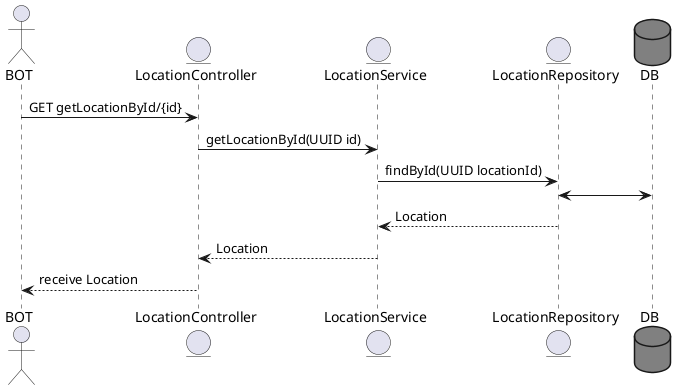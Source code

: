@startuml
'https://plantuml.com/sequence-diagram

actor BOT
entity LocationController
entity LocationService
entity LocationRepository
database DB #grey

BOT -> LocationController : GET getLocationById/{id}
LocationController -> LocationService: getLocationById(UUID id)
LocationService -> LocationRepository : findById(UUID locationId)
LocationRepository <-> DB
LocationRepository --> LocationService : Location
LocationService --> LocationController: Location
LocationController --> BOT : receive Location
@enduml
